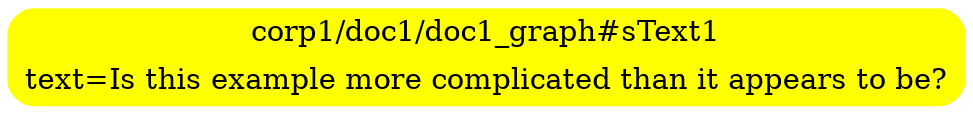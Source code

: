 digraph G {
ordering=out;
{
rank=max;
<corp1/doc1/doc1_graph#sText1>[shape=Mrecord,color=yellow,style=filled,label="{{corp1/doc1/doc1_graph#sText1}|{text=Is this example more complicated than it appears to be?}}"];
}
}
